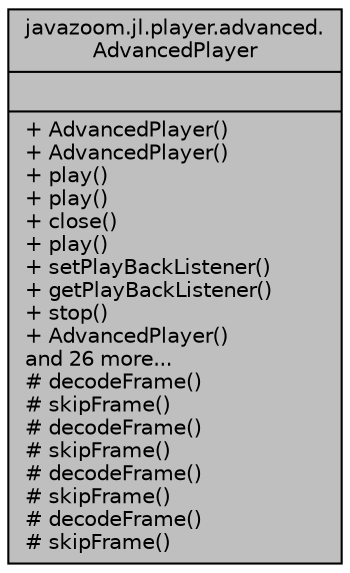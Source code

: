 digraph "javazoom.jl.player.advanced.AdvancedPlayer"
{
 // LATEX_PDF_SIZE
  edge [fontname="Helvetica",fontsize="10",labelfontname="Helvetica",labelfontsize="10"];
  node [fontname="Helvetica",fontsize="10",shape=record];
  Node1 [label="{javazoom.jl.player.advanced.\lAdvancedPlayer\n||+ AdvancedPlayer()\l+ AdvancedPlayer()\l+ play()\l+ play()\l+ close()\l+ play()\l+ setPlayBackListener()\l+ getPlayBackListener()\l+ stop()\l+ AdvancedPlayer()\land 26 more...\l# decodeFrame()\l# skipFrame()\l# decodeFrame()\l# skipFrame()\l# decodeFrame()\l# skipFrame()\l# decodeFrame()\l# skipFrame()\l}",height=0.2,width=0.4,color="black", fillcolor="grey75", style="filled", fontcolor="black",tooltip=" "];
}

